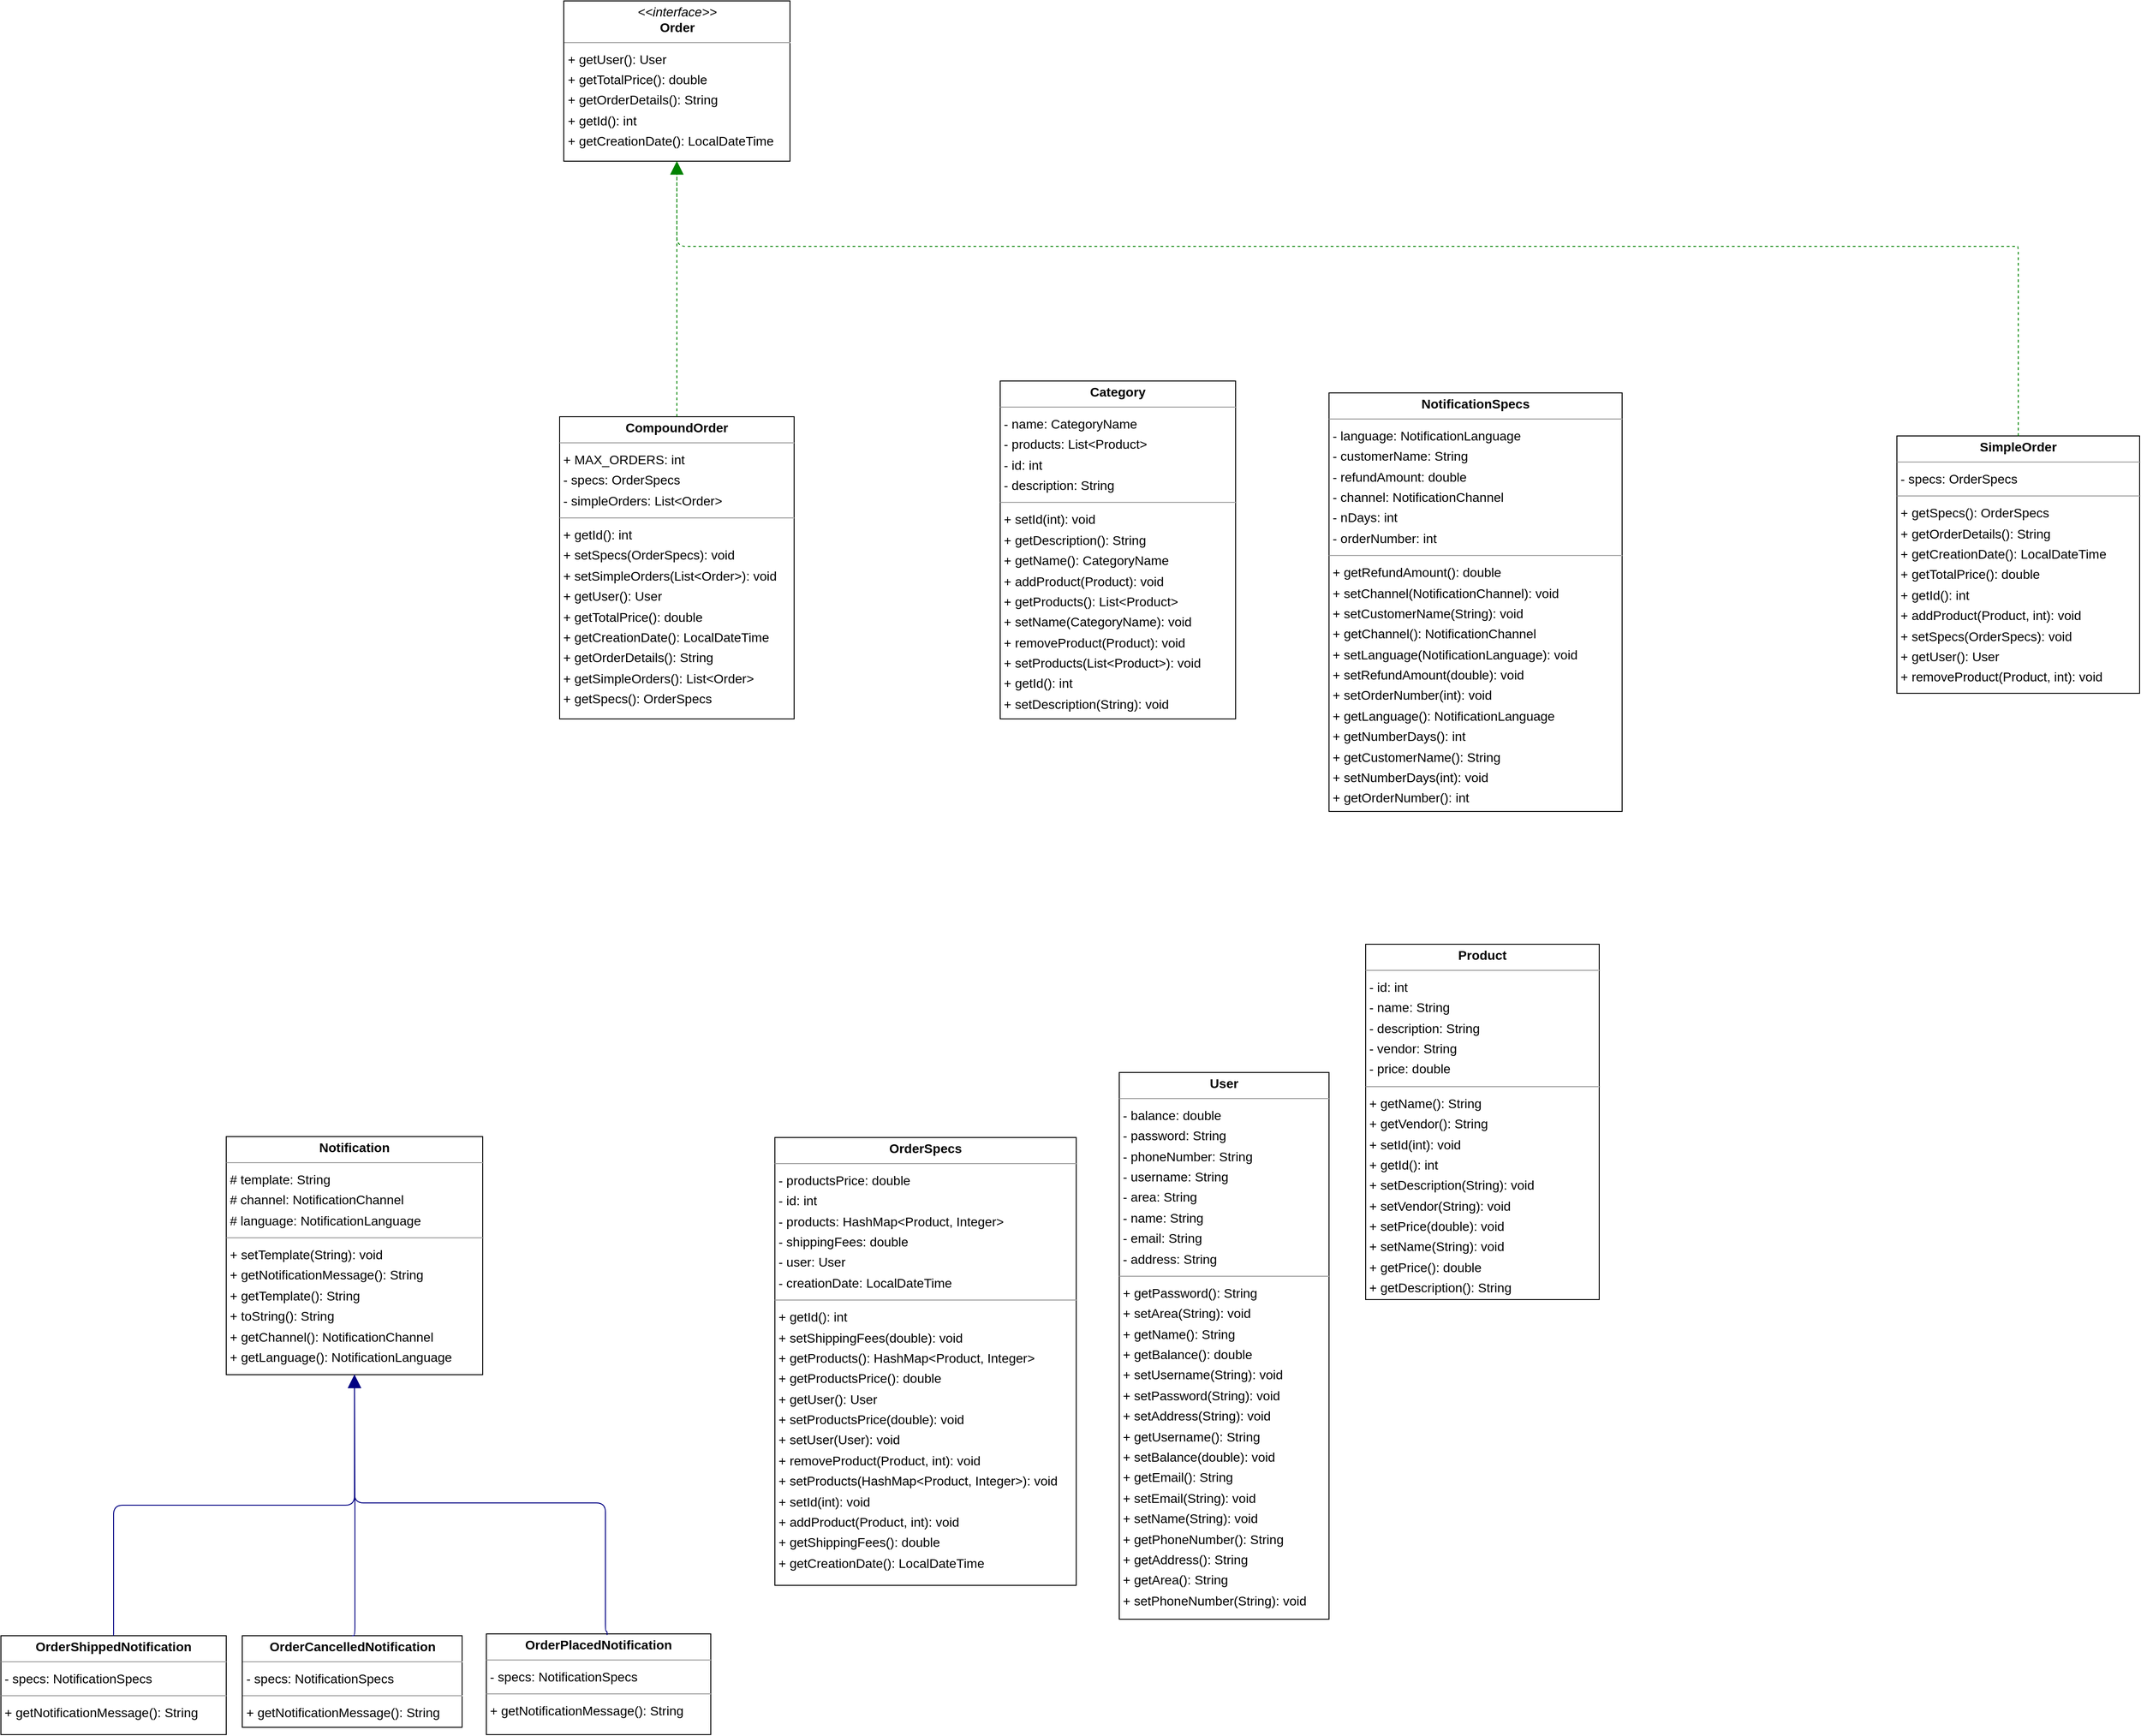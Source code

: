 <mxfile version="22.1.16" type="device">
  <diagram id="Eoa6peInoDNm0B2ed55w" name="Page-1">
    <mxGraphModel dx="2087" dy="1439" grid="1" gridSize="10" guides="1" tooltips="1" connect="1" arrows="1" fold="1" page="0" pageScale="1" pageWidth="850" pageHeight="1100" background="none" math="0" shadow="0">
      <root>
        <mxCell id="0" />
        <mxCell id="1" parent="0" />
        <mxCell id="node10" value="&lt;p style=&quot;margin:0px;margin-top:4px;text-align:center;&quot;&gt;&lt;b&gt;Category&lt;/b&gt;&lt;/p&gt;&lt;hr size=&quot;1&quot;/&gt;&lt;p style=&quot;margin:0 0 0 4px;line-height:1.6;&quot;&gt;- name: CategoryName&lt;br/&gt;- products: List&amp;lt;Product&amp;gt;&lt;br/&gt;- id: int&lt;br/&gt;- description: String&lt;/p&gt;&lt;hr size=&quot;1&quot;/&gt;&lt;p style=&quot;margin:0 0 0 4px;line-height:1.6;&quot;&gt;+ setId(int): void&lt;br/&gt;+ getDescription(): String&lt;br/&gt;+ getName(): CategoryName&lt;br/&gt;+ addProduct(Product): void&lt;br/&gt;+ getProducts(): List&amp;lt;Product&amp;gt;&lt;br/&gt;+ setName(CategoryName): void&lt;br/&gt;+ removeProduct(Product): void&lt;br/&gt;+ setProducts(List&amp;lt;Product&amp;gt;): void&lt;br/&gt;+ getId(): int&lt;br/&gt;+ setDescription(String): void&lt;/p&gt;" style="verticalAlign=top;align=left;overflow=fill;fontSize=14;fontFamily=Helvetica;html=1;rounded=0;shadow=0;comic=0;labelBackgroundColor=none;strokeWidth=1;" parent="1" vertex="1">
          <mxGeometry x="1051" y="165" width="257" height="369" as="geometry" />
        </mxCell>
        <mxCell id="node7" value="&lt;p style=&quot;margin:0px;margin-top:4px;text-align:center;&quot;&gt;&lt;b&gt;CompoundOrder&lt;/b&gt;&lt;/p&gt;&lt;hr size=&quot;1&quot;/&gt;&lt;p style=&quot;margin:0 0 0 4px;line-height:1.6;&quot;&gt;+ MAX_ORDERS: int&lt;br/&gt;- specs: OrderSpecs&lt;br/&gt;- simpleOrders: List&amp;lt;Order&amp;gt;&lt;/p&gt;&lt;hr size=&quot;1&quot;/&gt;&lt;p style=&quot;margin:0 0 0 4px;line-height:1.6;&quot;&gt;+ getId(): int&lt;br/&gt;+ setSpecs(OrderSpecs): void&lt;br/&gt;+ setSimpleOrders(List&amp;lt;Order&amp;gt;): void&lt;br/&gt;+ getUser(): User&lt;br/&gt;+ getTotalPrice(): double&lt;br/&gt;+ getCreationDate(): LocalDateTime&lt;br/&gt;+ getOrderDetails(): String&lt;br/&gt;+ getSimpleOrders(): List&amp;lt;Order&amp;gt;&lt;br/&gt;+ getSpecs(): OrderSpecs&lt;/p&gt;" style="verticalAlign=top;align=left;overflow=fill;fontSize=14;fontFamily=Helvetica;html=1;rounded=0;shadow=0;comic=0;labelBackgroundColor=none;strokeWidth=1;" parent="1" vertex="1">
          <mxGeometry x="570" y="204" width="256" height="330" as="geometry" />
        </mxCell>
        <mxCell id="node8" value="&lt;p style=&quot;margin:0px;margin-top:4px;text-align:center;&quot;&gt;&lt;b&gt;Notification&lt;/b&gt;&lt;/p&gt;&lt;hr size=&quot;1&quot;/&gt;&lt;p style=&quot;margin:0 0 0 4px;line-height:1.6;&quot;&gt;# template: String&lt;br/&gt;# channel: NotificationChannel&lt;br/&gt;# language: NotificationLanguage&lt;/p&gt;&lt;hr size=&quot;1&quot;/&gt;&lt;p style=&quot;margin:0 0 0 4px;line-height:1.6;&quot;&gt;+ setTemplate(String): void&lt;br/&gt;+ getNotificationMessage(): String&lt;br/&gt;+ getTemplate(): String&lt;br/&gt;+ toString(): String&lt;br/&gt;+ getChannel(): NotificationChannel&lt;br/&gt;+ getLanguage(): NotificationLanguage&lt;/p&gt;" style="verticalAlign=top;align=left;overflow=fill;fontSize=14;fontFamily=Helvetica;html=1;rounded=0;shadow=0;comic=0;labelBackgroundColor=none;strokeWidth=1;" parent="1" vertex="1">
          <mxGeometry x="206" y="990" width="280" height="260" as="geometry" />
        </mxCell>
        <mxCell id="node5" value="&lt;p style=&quot;margin:0px;margin-top:4px;text-align:center;&quot;&gt;&lt;b&gt;NotificationSpecs&lt;/b&gt;&lt;/p&gt;&lt;hr size=&quot;1&quot;/&gt;&lt;p style=&quot;margin:0 0 0 4px;line-height:1.6;&quot;&gt;- language: NotificationLanguage&lt;br/&gt;- customerName: String&lt;br/&gt;- refundAmount: double&lt;br/&gt;- channel: NotificationChannel&lt;br/&gt;- nDays: int&lt;br/&gt;- orderNumber: int&lt;/p&gt;&lt;hr size=&quot;1&quot;/&gt;&lt;p style=&quot;margin:0 0 0 4px;line-height:1.6;&quot;&gt;+ getRefundAmount(): double&lt;br/&gt;+ setChannel(NotificationChannel): void&lt;br/&gt;+ setCustomerName(String): void&lt;br/&gt;+ getChannel(): NotificationChannel&lt;br/&gt;+ setLanguage(NotificationLanguage): void&lt;br/&gt;+ setRefundAmount(double): void&lt;br/&gt;+ setOrderNumber(int): void&lt;br/&gt;+ getLanguage(): NotificationLanguage&lt;br/&gt;+ getNumberDays(): int&lt;br/&gt;+ getCustomerName(): String&lt;br/&gt;+ setNumberDays(int): void&lt;br/&gt;+ getOrderNumber(): int&lt;/p&gt;" style="verticalAlign=top;align=left;overflow=fill;fontSize=14;fontFamily=Helvetica;html=1;rounded=0;shadow=0;comic=0;labelBackgroundColor=none;strokeWidth=1;" parent="1" vertex="1">
          <mxGeometry x="1410" y="178" width="320" height="457" as="geometry" />
        </mxCell>
        <mxCell id="node1" value="&lt;p style=&quot;margin:0px;margin-top:4px;text-align:center;&quot;&gt;&lt;i&gt;&amp;lt;&amp;lt;interface&amp;gt;&amp;gt;&lt;/i&gt;&lt;br/&gt;&lt;b&gt;Order&lt;/b&gt;&lt;/p&gt;&lt;hr size=&quot;1&quot;/&gt;&lt;p style=&quot;margin:0 0 0 4px;line-height:1.6;&quot;&gt;+ getUser(): User&lt;br/&gt;+ getTotalPrice(): double&lt;br/&gt;+ getOrderDetails(): String&lt;br/&gt;+ getId(): int&lt;br/&gt;+ getCreationDate(): LocalDateTime&lt;/p&gt;" style="verticalAlign=top;align=left;overflow=fill;fontSize=14;fontFamily=Helvetica;html=1;rounded=0;shadow=0;comic=0;labelBackgroundColor=none;strokeWidth=1;" parent="1" vertex="1">
          <mxGeometry x="574.5" y="-250" width="247" height="175" as="geometry" />
        </mxCell>
        <mxCell id="node4" value="&lt;p style=&quot;margin:0px;margin-top:4px;text-align:center;&quot;&gt;&lt;b&gt;OrderCancelledNotification&lt;/b&gt;&lt;/p&gt;&lt;hr size=&quot;1&quot;/&gt;&lt;p style=&quot;margin:0 0 0 4px;line-height:1.6;&quot;&gt;- specs: NotificationSpecs&lt;/p&gt;&lt;hr size=&quot;1&quot;/&gt;&lt;p style=&quot;margin:0 0 0 4px;line-height:1.6;&quot;&gt;+ getNotificationMessage(): String&lt;/p&gt;" style="verticalAlign=top;align=left;overflow=fill;fontSize=14;fontFamily=Helvetica;html=1;rounded=0;shadow=0;comic=0;labelBackgroundColor=none;strokeWidth=1;" parent="1" vertex="1">
          <mxGeometry x="223.5" y="1535" width="240" height="100" as="geometry" />
        </mxCell>
        <mxCell id="node2" value="&lt;p style=&quot;margin:0px;margin-top:4px;text-align:center;&quot;&gt;&lt;b&gt;OrderPlacedNotification&lt;/b&gt;&lt;/p&gt;&lt;hr size=&quot;1&quot;/&gt;&lt;p style=&quot;margin:0 0 0 4px;line-height:1.6;&quot;&gt;- specs: NotificationSpecs&lt;/p&gt;&lt;hr size=&quot;1&quot;/&gt;&lt;p style=&quot;margin:0 0 0 4px;line-height:1.6;&quot;&gt;+ getNotificationMessage(): String&lt;/p&gt;" style="verticalAlign=top;align=left;overflow=fill;fontSize=14;fontFamily=Helvetica;html=1;rounded=0;shadow=0;comic=0;labelBackgroundColor=none;strokeWidth=1;" parent="1" vertex="1">
          <mxGeometry x="490" y="1533" width="245" height="110" as="geometry" />
        </mxCell>
        <mxCell id="node6" value="&lt;p style=&quot;margin:0px;margin-top:4px;text-align:center;&quot;&gt;&lt;b&gt;OrderShippedNotification&lt;/b&gt;&lt;/p&gt;&lt;hr size=&quot;1&quot;/&gt;&lt;p style=&quot;margin:0 0 0 4px;line-height:1.6;&quot;&gt;- specs: NotificationSpecs&lt;/p&gt;&lt;hr size=&quot;1&quot;/&gt;&lt;p style=&quot;margin:0 0 0 4px;line-height:1.6;&quot;&gt;+ getNotificationMessage(): String&lt;/p&gt;" style="verticalAlign=top;align=left;overflow=fill;fontSize=14;fontFamily=Helvetica;html=1;rounded=0;shadow=0;comic=0;labelBackgroundColor=none;strokeWidth=1;" parent="1" vertex="1">
          <mxGeometry x="-40" y="1535" width="246" height="108" as="geometry" />
        </mxCell>
        <mxCell id="node9" value="&lt;p style=&quot;margin:0px;margin-top:4px;text-align:center;&quot;&gt;&lt;b&gt;OrderSpecs&lt;/b&gt;&lt;/p&gt;&lt;hr size=&quot;1&quot;/&gt;&lt;p style=&quot;margin:0 0 0 4px;line-height:1.6;&quot;&gt;- productsPrice: double&lt;br/&gt;- id: int&lt;br/&gt;- products: HashMap&amp;lt;Product, Integer&amp;gt;&lt;br/&gt;- shippingFees: double&lt;br/&gt;- user: User&lt;br/&gt;- creationDate: LocalDateTime&lt;/p&gt;&lt;hr size=&quot;1&quot;/&gt;&lt;p style=&quot;margin:0 0 0 4px;line-height:1.6;&quot;&gt;+ getId(): int&lt;br/&gt;+ setShippingFees(double): void&lt;br/&gt;+ getProducts(): HashMap&amp;lt;Product, Integer&amp;gt;&lt;br/&gt;+ getProductsPrice(): double&lt;br/&gt;+ getUser(): User&lt;br/&gt;+ setProductsPrice(double): void&lt;br/&gt;+ setUser(User): void&lt;br/&gt;+ removeProduct(Product, int): void&lt;br/&gt;+ setProducts(HashMap&amp;lt;Product, Integer&amp;gt;): void&lt;br/&gt;+ setId(int): void&lt;br/&gt;+ addProduct(Product, int): void&lt;br/&gt;+ getShippingFees(): double&lt;br/&gt;+ getCreationDate(): LocalDateTime&lt;/p&gt;" style="verticalAlign=top;align=left;overflow=fill;fontSize=14;fontFamily=Helvetica;html=1;rounded=0;shadow=0;comic=0;labelBackgroundColor=none;strokeWidth=1;" parent="1" vertex="1">
          <mxGeometry x="805" y="991" width="329" height="489" as="geometry" />
        </mxCell>
        <mxCell id="node11" value="&lt;p style=&quot;margin:0px;margin-top:4px;text-align:center;&quot;&gt;&lt;b&gt;Product&lt;/b&gt;&lt;/p&gt;&lt;hr size=&quot;1&quot;/&gt;&lt;p style=&quot;margin:0 0 0 4px;line-height:1.6;&quot;&gt;- id: int&lt;br/&gt;- name: String&lt;br/&gt;- description: String&lt;br/&gt;- vendor: String&lt;br/&gt;- price: double&lt;/p&gt;&lt;hr size=&quot;1&quot;/&gt;&lt;p style=&quot;margin:0 0 0 4px;line-height:1.6;&quot;&gt;+ getName(): String&lt;br/&gt;+ getVendor(): String&lt;br/&gt;+ setId(int): void&lt;br/&gt;+ getId(): int&lt;br/&gt;+ setDescription(String): void&lt;br/&gt;+ setVendor(String): void&lt;br/&gt;+ setPrice(double): void&lt;br/&gt;+ setName(String): void&lt;br/&gt;+ getPrice(): double&lt;br/&gt;+ getDescription(): String&lt;/p&gt;" style="verticalAlign=top;align=left;overflow=fill;fontSize=14;fontFamily=Helvetica;html=1;rounded=0;shadow=0;comic=0;labelBackgroundColor=none;strokeWidth=1;" parent="1" vertex="1">
          <mxGeometry x="1450" y="780" width="255" height="388" as="geometry" />
        </mxCell>
        <mxCell id="node0" value="&lt;p style=&quot;margin:0px;margin-top:4px;text-align:center;&quot;&gt;&lt;b&gt;SimpleOrder&lt;/b&gt;&lt;/p&gt;&lt;hr size=&quot;1&quot;/&gt;&lt;p style=&quot;margin:0 0 0 4px;line-height:1.6;&quot;&gt;- specs: OrderSpecs&lt;/p&gt;&lt;hr size=&quot;1&quot;/&gt;&lt;p style=&quot;margin:0 0 0 4px;line-height:1.6;&quot;&gt;+ getSpecs(): OrderSpecs&lt;br/&gt;+ getOrderDetails(): String&lt;br/&gt;+ getCreationDate(): LocalDateTime&lt;br/&gt;+ getTotalPrice(): double&lt;br/&gt;+ getId(): int&lt;br/&gt;+ addProduct(Product, int): void&lt;br/&gt;+ setSpecs(OrderSpecs): void&lt;br/&gt;+ getUser(): User&lt;br/&gt;+ removeProduct(Product, int): void&lt;/p&gt;" style="verticalAlign=top;align=left;overflow=fill;fontSize=14;fontFamily=Helvetica;html=1;rounded=0;shadow=0;comic=0;labelBackgroundColor=none;strokeWidth=1;" parent="1" vertex="1">
          <mxGeometry x="2030" y="225" width="265" height="281" as="geometry" />
        </mxCell>
        <mxCell id="node3" value="&lt;p style=&quot;margin:0px;margin-top:4px;text-align:center;&quot;&gt;&lt;b&gt;User&lt;/b&gt;&lt;/p&gt;&lt;hr size=&quot;1&quot;/&gt;&lt;p style=&quot;margin:0 0 0 4px;line-height:1.6;&quot;&gt;- balance: double&lt;br/&gt;- password: String&lt;br/&gt;- phoneNumber: String&lt;br/&gt;- username: String&lt;br/&gt;- area: String&lt;br/&gt;- name: String&lt;br/&gt;- email: String&lt;br/&gt;- address: String&lt;/p&gt;&lt;hr size=&quot;1&quot;/&gt;&lt;p style=&quot;margin:0 0 0 4px;line-height:1.6;&quot;&gt;+ getPassword(): String&lt;br/&gt;+ setArea(String): void&lt;br/&gt;+ getName(): String&lt;br/&gt;+ getBalance(): double&lt;br/&gt;+ setUsername(String): void&lt;br/&gt;+ setPassword(String): void&lt;br/&gt;+ setAddress(String): void&lt;br/&gt;+ getUsername(): String&lt;br/&gt;+ setBalance(double): void&lt;br/&gt;+ getEmail(): String&lt;br/&gt;+ setEmail(String): void&lt;br/&gt;+ setName(String): void&lt;br/&gt;+ getPhoneNumber(): String&lt;br/&gt;+ getAddress(): String&lt;br/&gt;+ getArea(): String&lt;br/&gt;+ setPhoneNumber(String): void&lt;/p&gt;" style="verticalAlign=top;align=left;overflow=fill;fontSize=14;fontFamily=Helvetica;html=1;rounded=0;shadow=0;comic=0;labelBackgroundColor=none;strokeWidth=1;" parent="1" vertex="1">
          <mxGeometry x="1181" y="920" width="229" height="597" as="geometry" />
        </mxCell>
        <mxCell id="edge3" value="" style="html=1;rounded=1;edgeStyle=orthogonalEdgeStyle;dashed=1;startArrow=none;endArrow=block;endSize=12;strokeColor=#008200;exitX=0.500;exitY=0.000;exitDx=0;exitDy=0;entryX=0.500;entryY=1.000;entryDx=0;entryDy=0;" parent="1" source="node7" target="node1" edge="1">
          <mxGeometry width="50" height="50" relative="1" as="geometry">
            <Array as="points" />
          </mxGeometry>
        </mxCell>
        <mxCell id="edge0" value="" style="html=1;rounded=1;edgeStyle=orthogonalEdgeStyle;dashed=0;startArrow=none;endArrow=block;endSize=12;strokeColor=#000082;exitX=0.500;exitY=0.000;exitDx=0;exitDy=0;entryX=0.500;entryY=1.000;entryDx=0;entryDy=0;" parent="1" source="node4" target="node8" edge="1">
          <mxGeometry width="50" height="50" relative="1" as="geometry">
            <Array as="points">
              <mxPoint x="346.5" y="1535" />
              <mxPoint x="346.5" y="1390" />
            </Array>
          </mxGeometry>
        </mxCell>
        <mxCell id="edge2" value="" style="html=1;rounded=1;edgeStyle=orthogonalEdgeStyle;dashed=0;startArrow=none;endArrow=block;endSize=12;strokeColor=#000082;exitX=0.538;exitY=0.011;exitDx=0;exitDy=0;entryX=0.500;entryY=1.000;entryDx=0;entryDy=0;exitPerimeter=0;" parent="1" source="node2" target="node8" edge="1">
          <mxGeometry width="50" height="50" relative="1" as="geometry">
            <Array as="points">
              <mxPoint x="622" y="1530" />
              <mxPoint x="620" y="1530" />
              <mxPoint x="620" y="1390" />
              <mxPoint x="346" y="1390" />
            </Array>
            <mxPoint x="616" y="1530" as="sourcePoint" />
          </mxGeometry>
        </mxCell>
        <mxCell id="edge1" value="" style="html=1;rounded=1;edgeStyle=orthogonalEdgeStyle;dashed=0;startArrow=none;endArrow=block;endSize=12;strokeColor=#000082;exitX=0.500;exitY=0.000;exitDx=0;exitDy=0;entryX=0.500;entryY=1.000;entryDx=0;entryDy=0;" parent="1" source="node6" target="node8" edge="1">
          <mxGeometry width="50" height="50" relative="1" as="geometry">
            <Array as="points" />
          </mxGeometry>
        </mxCell>
        <mxCell id="edge4" value="" style="html=1;rounded=1;edgeStyle=orthogonalEdgeStyle;dashed=1;startArrow=none;endArrow=block;endSize=12;strokeColor=#008200;exitX=0.500;exitY=0.000;exitDx=0;exitDy=0;entryX=0.500;entryY=1.000;entryDx=0;entryDy=0;" parent="1" source="node0" target="node1" edge="1">
          <mxGeometry width="50" height="50" relative="1" as="geometry">
            <Array as="points">
              <mxPoint x="2161" y="18" />
              <mxPoint x="699" y="18" />
            </Array>
          </mxGeometry>
        </mxCell>
      </root>
    </mxGraphModel>
  </diagram>
</mxfile>
